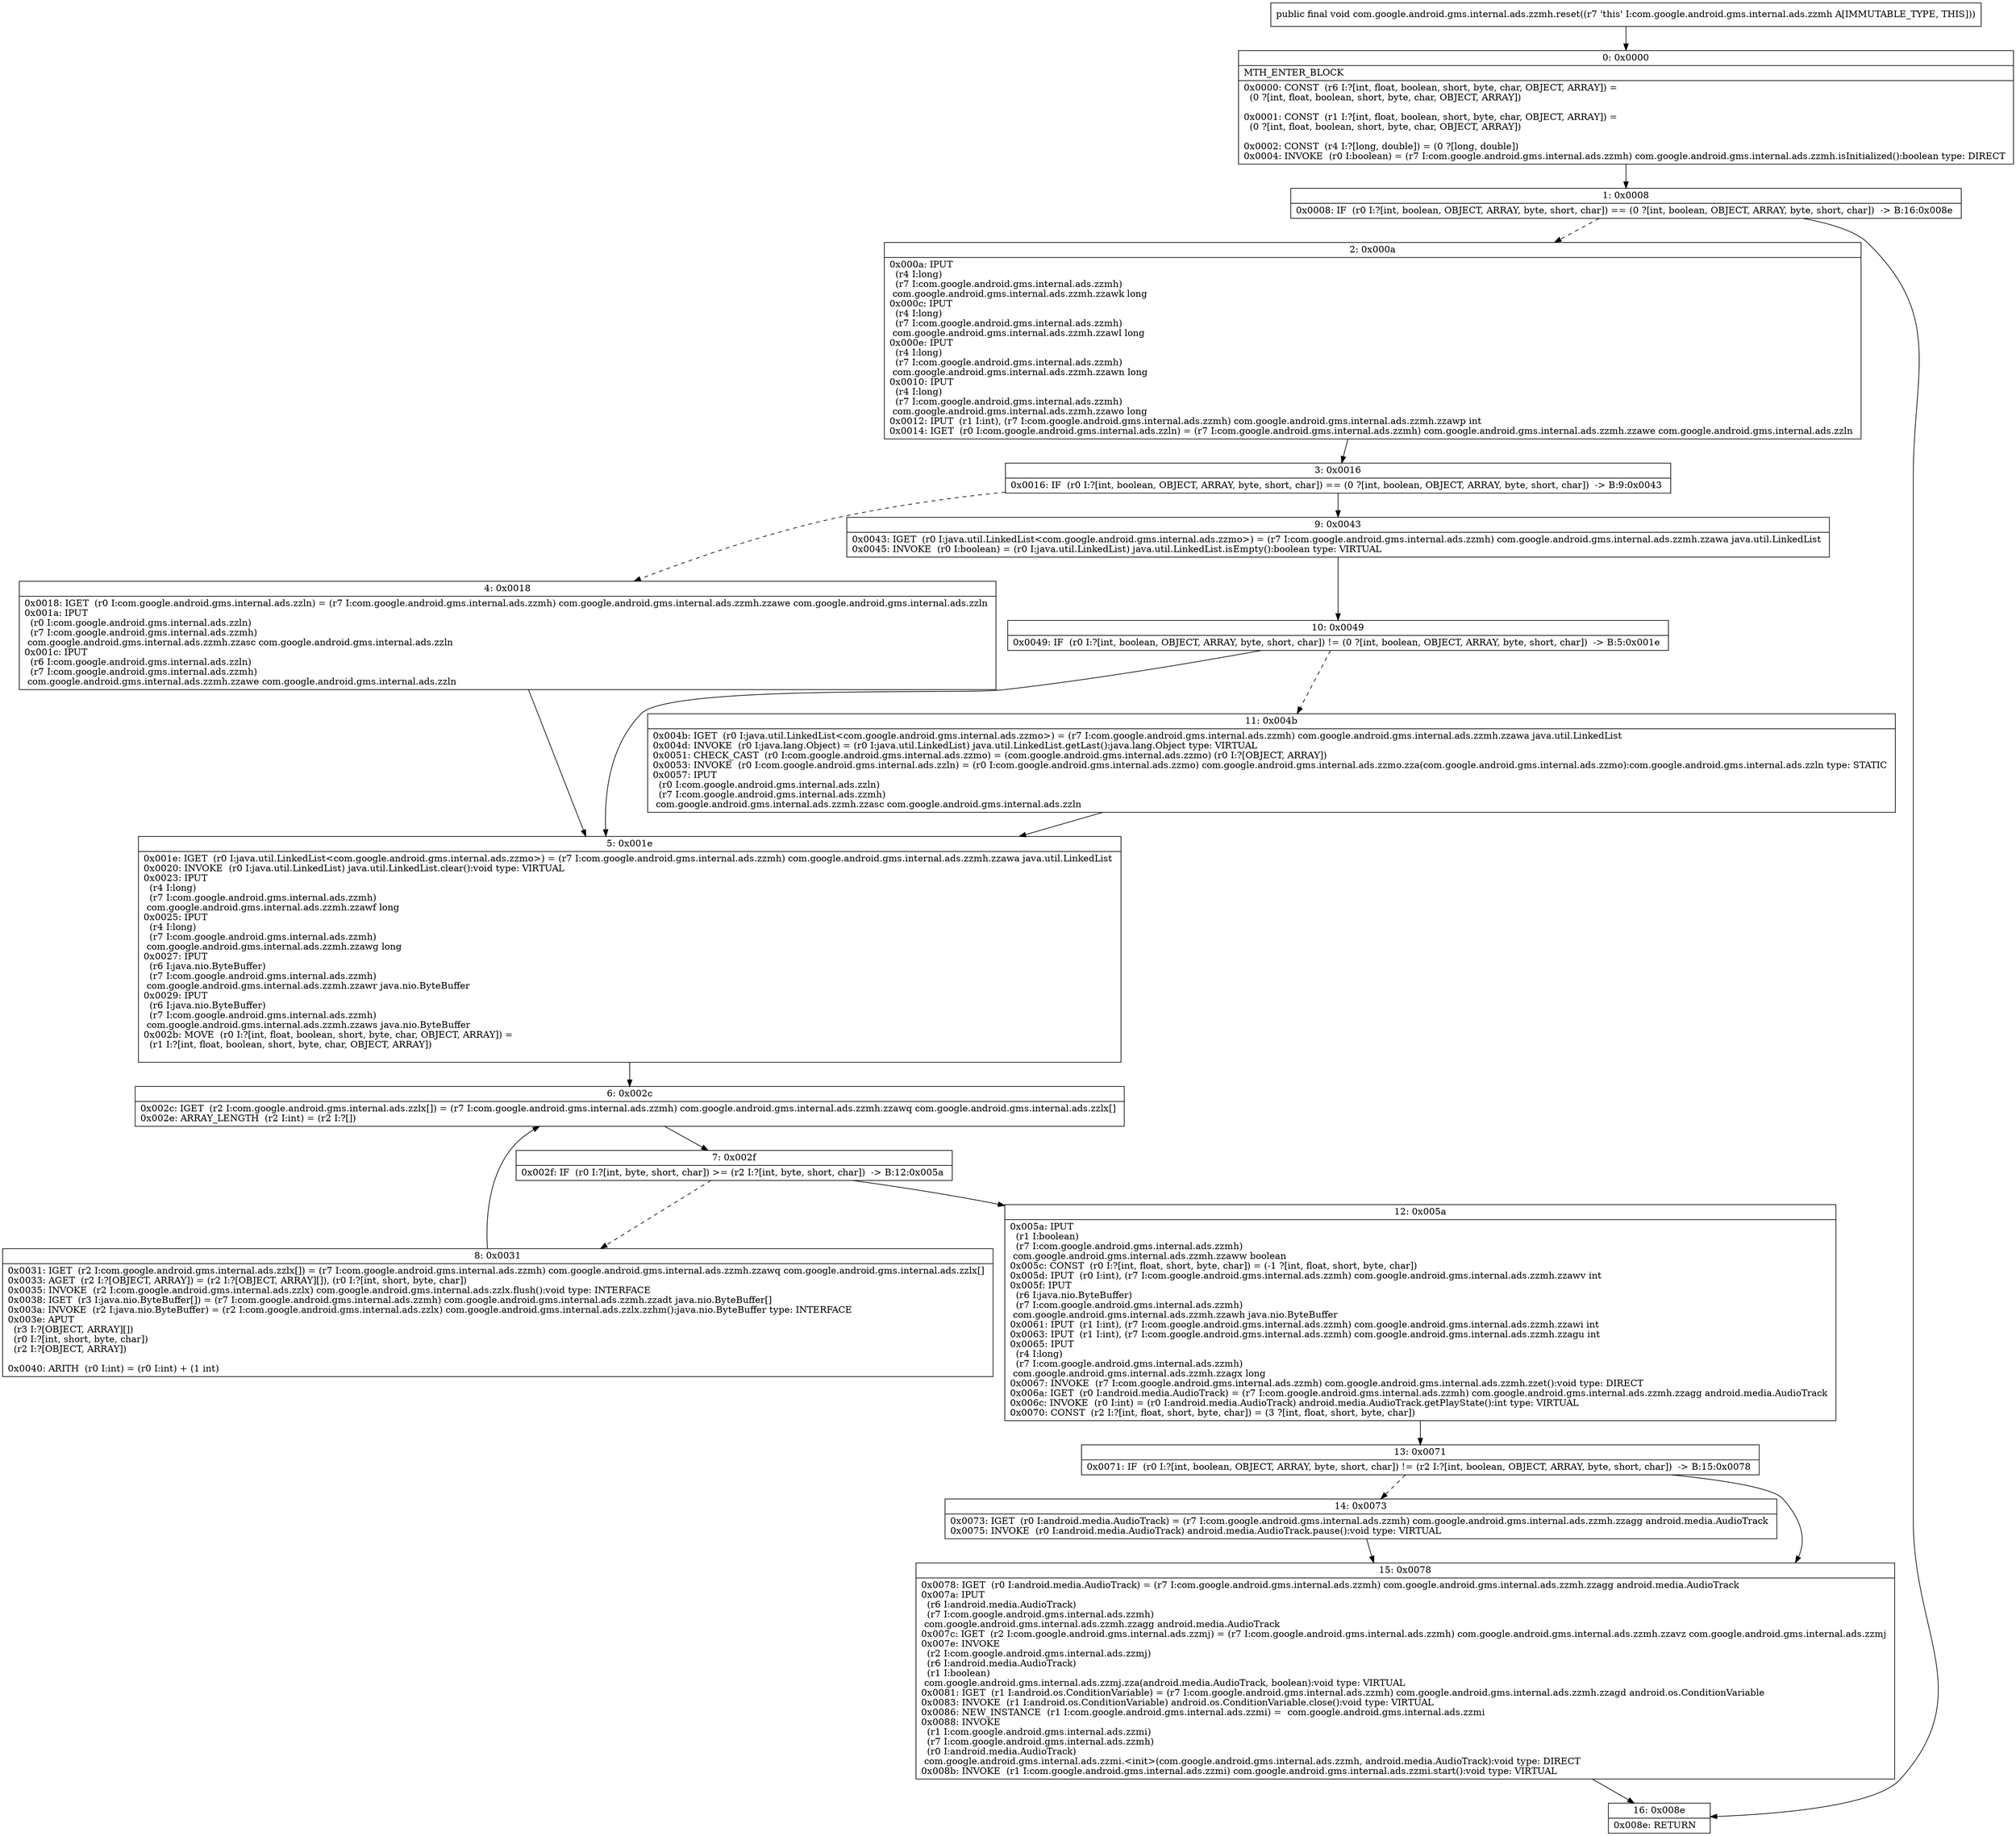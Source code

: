 digraph "CFG forcom.google.android.gms.internal.ads.zzmh.reset()V" {
Node_0 [shape=record,label="{0\:\ 0x0000|MTH_ENTER_BLOCK\l|0x0000: CONST  (r6 I:?[int, float, boolean, short, byte, char, OBJECT, ARRAY]) = \l  (0 ?[int, float, boolean, short, byte, char, OBJECT, ARRAY])\l \l0x0001: CONST  (r1 I:?[int, float, boolean, short, byte, char, OBJECT, ARRAY]) = \l  (0 ?[int, float, boolean, short, byte, char, OBJECT, ARRAY])\l \l0x0002: CONST  (r4 I:?[long, double]) = (0 ?[long, double]) \l0x0004: INVOKE  (r0 I:boolean) = (r7 I:com.google.android.gms.internal.ads.zzmh) com.google.android.gms.internal.ads.zzmh.isInitialized():boolean type: DIRECT \l}"];
Node_1 [shape=record,label="{1\:\ 0x0008|0x0008: IF  (r0 I:?[int, boolean, OBJECT, ARRAY, byte, short, char]) == (0 ?[int, boolean, OBJECT, ARRAY, byte, short, char])  \-\> B:16:0x008e \l}"];
Node_2 [shape=record,label="{2\:\ 0x000a|0x000a: IPUT  \l  (r4 I:long)\l  (r7 I:com.google.android.gms.internal.ads.zzmh)\l com.google.android.gms.internal.ads.zzmh.zzawk long \l0x000c: IPUT  \l  (r4 I:long)\l  (r7 I:com.google.android.gms.internal.ads.zzmh)\l com.google.android.gms.internal.ads.zzmh.zzawl long \l0x000e: IPUT  \l  (r4 I:long)\l  (r7 I:com.google.android.gms.internal.ads.zzmh)\l com.google.android.gms.internal.ads.zzmh.zzawn long \l0x0010: IPUT  \l  (r4 I:long)\l  (r7 I:com.google.android.gms.internal.ads.zzmh)\l com.google.android.gms.internal.ads.zzmh.zzawo long \l0x0012: IPUT  (r1 I:int), (r7 I:com.google.android.gms.internal.ads.zzmh) com.google.android.gms.internal.ads.zzmh.zzawp int \l0x0014: IGET  (r0 I:com.google.android.gms.internal.ads.zzln) = (r7 I:com.google.android.gms.internal.ads.zzmh) com.google.android.gms.internal.ads.zzmh.zzawe com.google.android.gms.internal.ads.zzln \l}"];
Node_3 [shape=record,label="{3\:\ 0x0016|0x0016: IF  (r0 I:?[int, boolean, OBJECT, ARRAY, byte, short, char]) == (0 ?[int, boolean, OBJECT, ARRAY, byte, short, char])  \-\> B:9:0x0043 \l}"];
Node_4 [shape=record,label="{4\:\ 0x0018|0x0018: IGET  (r0 I:com.google.android.gms.internal.ads.zzln) = (r7 I:com.google.android.gms.internal.ads.zzmh) com.google.android.gms.internal.ads.zzmh.zzawe com.google.android.gms.internal.ads.zzln \l0x001a: IPUT  \l  (r0 I:com.google.android.gms.internal.ads.zzln)\l  (r7 I:com.google.android.gms.internal.ads.zzmh)\l com.google.android.gms.internal.ads.zzmh.zzasc com.google.android.gms.internal.ads.zzln \l0x001c: IPUT  \l  (r6 I:com.google.android.gms.internal.ads.zzln)\l  (r7 I:com.google.android.gms.internal.ads.zzmh)\l com.google.android.gms.internal.ads.zzmh.zzawe com.google.android.gms.internal.ads.zzln \l}"];
Node_5 [shape=record,label="{5\:\ 0x001e|0x001e: IGET  (r0 I:java.util.LinkedList\<com.google.android.gms.internal.ads.zzmo\>) = (r7 I:com.google.android.gms.internal.ads.zzmh) com.google.android.gms.internal.ads.zzmh.zzawa java.util.LinkedList \l0x0020: INVOKE  (r0 I:java.util.LinkedList) java.util.LinkedList.clear():void type: VIRTUAL \l0x0023: IPUT  \l  (r4 I:long)\l  (r7 I:com.google.android.gms.internal.ads.zzmh)\l com.google.android.gms.internal.ads.zzmh.zzawf long \l0x0025: IPUT  \l  (r4 I:long)\l  (r7 I:com.google.android.gms.internal.ads.zzmh)\l com.google.android.gms.internal.ads.zzmh.zzawg long \l0x0027: IPUT  \l  (r6 I:java.nio.ByteBuffer)\l  (r7 I:com.google.android.gms.internal.ads.zzmh)\l com.google.android.gms.internal.ads.zzmh.zzawr java.nio.ByteBuffer \l0x0029: IPUT  \l  (r6 I:java.nio.ByteBuffer)\l  (r7 I:com.google.android.gms.internal.ads.zzmh)\l com.google.android.gms.internal.ads.zzmh.zzaws java.nio.ByteBuffer \l0x002b: MOVE  (r0 I:?[int, float, boolean, short, byte, char, OBJECT, ARRAY]) = \l  (r1 I:?[int, float, boolean, short, byte, char, OBJECT, ARRAY])\l \l}"];
Node_6 [shape=record,label="{6\:\ 0x002c|0x002c: IGET  (r2 I:com.google.android.gms.internal.ads.zzlx[]) = (r7 I:com.google.android.gms.internal.ads.zzmh) com.google.android.gms.internal.ads.zzmh.zzawq com.google.android.gms.internal.ads.zzlx[] \l0x002e: ARRAY_LENGTH  (r2 I:int) = (r2 I:?[]) \l}"];
Node_7 [shape=record,label="{7\:\ 0x002f|0x002f: IF  (r0 I:?[int, byte, short, char]) \>= (r2 I:?[int, byte, short, char])  \-\> B:12:0x005a \l}"];
Node_8 [shape=record,label="{8\:\ 0x0031|0x0031: IGET  (r2 I:com.google.android.gms.internal.ads.zzlx[]) = (r7 I:com.google.android.gms.internal.ads.zzmh) com.google.android.gms.internal.ads.zzmh.zzawq com.google.android.gms.internal.ads.zzlx[] \l0x0033: AGET  (r2 I:?[OBJECT, ARRAY]) = (r2 I:?[OBJECT, ARRAY][]), (r0 I:?[int, short, byte, char]) \l0x0035: INVOKE  (r2 I:com.google.android.gms.internal.ads.zzlx) com.google.android.gms.internal.ads.zzlx.flush():void type: INTERFACE \l0x0038: IGET  (r3 I:java.nio.ByteBuffer[]) = (r7 I:com.google.android.gms.internal.ads.zzmh) com.google.android.gms.internal.ads.zzmh.zzadt java.nio.ByteBuffer[] \l0x003a: INVOKE  (r2 I:java.nio.ByteBuffer) = (r2 I:com.google.android.gms.internal.ads.zzlx) com.google.android.gms.internal.ads.zzlx.zzhm():java.nio.ByteBuffer type: INTERFACE \l0x003e: APUT  \l  (r3 I:?[OBJECT, ARRAY][])\l  (r0 I:?[int, short, byte, char])\l  (r2 I:?[OBJECT, ARRAY])\l \l0x0040: ARITH  (r0 I:int) = (r0 I:int) + (1 int) \l}"];
Node_9 [shape=record,label="{9\:\ 0x0043|0x0043: IGET  (r0 I:java.util.LinkedList\<com.google.android.gms.internal.ads.zzmo\>) = (r7 I:com.google.android.gms.internal.ads.zzmh) com.google.android.gms.internal.ads.zzmh.zzawa java.util.LinkedList \l0x0045: INVOKE  (r0 I:boolean) = (r0 I:java.util.LinkedList) java.util.LinkedList.isEmpty():boolean type: VIRTUAL \l}"];
Node_10 [shape=record,label="{10\:\ 0x0049|0x0049: IF  (r0 I:?[int, boolean, OBJECT, ARRAY, byte, short, char]) != (0 ?[int, boolean, OBJECT, ARRAY, byte, short, char])  \-\> B:5:0x001e \l}"];
Node_11 [shape=record,label="{11\:\ 0x004b|0x004b: IGET  (r0 I:java.util.LinkedList\<com.google.android.gms.internal.ads.zzmo\>) = (r7 I:com.google.android.gms.internal.ads.zzmh) com.google.android.gms.internal.ads.zzmh.zzawa java.util.LinkedList \l0x004d: INVOKE  (r0 I:java.lang.Object) = (r0 I:java.util.LinkedList) java.util.LinkedList.getLast():java.lang.Object type: VIRTUAL \l0x0051: CHECK_CAST  (r0 I:com.google.android.gms.internal.ads.zzmo) = (com.google.android.gms.internal.ads.zzmo) (r0 I:?[OBJECT, ARRAY]) \l0x0053: INVOKE  (r0 I:com.google.android.gms.internal.ads.zzln) = (r0 I:com.google.android.gms.internal.ads.zzmo) com.google.android.gms.internal.ads.zzmo.zza(com.google.android.gms.internal.ads.zzmo):com.google.android.gms.internal.ads.zzln type: STATIC \l0x0057: IPUT  \l  (r0 I:com.google.android.gms.internal.ads.zzln)\l  (r7 I:com.google.android.gms.internal.ads.zzmh)\l com.google.android.gms.internal.ads.zzmh.zzasc com.google.android.gms.internal.ads.zzln \l}"];
Node_12 [shape=record,label="{12\:\ 0x005a|0x005a: IPUT  \l  (r1 I:boolean)\l  (r7 I:com.google.android.gms.internal.ads.zzmh)\l com.google.android.gms.internal.ads.zzmh.zzaww boolean \l0x005c: CONST  (r0 I:?[int, float, short, byte, char]) = (\-1 ?[int, float, short, byte, char]) \l0x005d: IPUT  (r0 I:int), (r7 I:com.google.android.gms.internal.ads.zzmh) com.google.android.gms.internal.ads.zzmh.zzawv int \l0x005f: IPUT  \l  (r6 I:java.nio.ByteBuffer)\l  (r7 I:com.google.android.gms.internal.ads.zzmh)\l com.google.android.gms.internal.ads.zzmh.zzawh java.nio.ByteBuffer \l0x0061: IPUT  (r1 I:int), (r7 I:com.google.android.gms.internal.ads.zzmh) com.google.android.gms.internal.ads.zzmh.zzawi int \l0x0063: IPUT  (r1 I:int), (r7 I:com.google.android.gms.internal.ads.zzmh) com.google.android.gms.internal.ads.zzmh.zzagu int \l0x0065: IPUT  \l  (r4 I:long)\l  (r7 I:com.google.android.gms.internal.ads.zzmh)\l com.google.android.gms.internal.ads.zzmh.zzagx long \l0x0067: INVOKE  (r7 I:com.google.android.gms.internal.ads.zzmh) com.google.android.gms.internal.ads.zzmh.zzet():void type: DIRECT \l0x006a: IGET  (r0 I:android.media.AudioTrack) = (r7 I:com.google.android.gms.internal.ads.zzmh) com.google.android.gms.internal.ads.zzmh.zzagg android.media.AudioTrack \l0x006c: INVOKE  (r0 I:int) = (r0 I:android.media.AudioTrack) android.media.AudioTrack.getPlayState():int type: VIRTUAL \l0x0070: CONST  (r2 I:?[int, float, short, byte, char]) = (3 ?[int, float, short, byte, char]) \l}"];
Node_13 [shape=record,label="{13\:\ 0x0071|0x0071: IF  (r0 I:?[int, boolean, OBJECT, ARRAY, byte, short, char]) != (r2 I:?[int, boolean, OBJECT, ARRAY, byte, short, char])  \-\> B:15:0x0078 \l}"];
Node_14 [shape=record,label="{14\:\ 0x0073|0x0073: IGET  (r0 I:android.media.AudioTrack) = (r7 I:com.google.android.gms.internal.ads.zzmh) com.google.android.gms.internal.ads.zzmh.zzagg android.media.AudioTrack \l0x0075: INVOKE  (r0 I:android.media.AudioTrack) android.media.AudioTrack.pause():void type: VIRTUAL \l}"];
Node_15 [shape=record,label="{15\:\ 0x0078|0x0078: IGET  (r0 I:android.media.AudioTrack) = (r7 I:com.google.android.gms.internal.ads.zzmh) com.google.android.gms.internal.ads.zzmh.zzagg android.media.AudioTrack \l0x007a: IPUT  \l  (r6 I:android.media.AudioTrack)\l  (r7 I:com.google.android.gms.internal.ads.zzmh)\l com.google.android.gms.internal.ads.zzmh.zzagg android.media.AudioTrack \l0x007c: IGET  (r2 I:com.google.android.gms.internal.ads.zzmj) = (r7 I:com.google.android.gms.internal.ads.zzmh) com.google.android.gms.internal.ads.zzmh.zzavz com.google.android.gms.internal.ads.zzmj \l0x007e: INVOKE  \l  (r2 I:com.google.android.gms.internal.ads.zzmj)\l  (r6 I:android.media.AudioTrack)\l  (r1 I:boolean)\l com.google.android.gms.internal.ads.zzmj.zza(android.media.AudioTrack, boolean):void type: VIRTUAL \l0x0081: IGET  (r1 I:android.os.ConditionVariable) = (r7 I:com.google.android.gms.internal.ads.zzmh) com.google.android.gms.internal.ads.zzmh.zzagd android.os.ConditionVariable \l0x0083: INVOKE  (r1 I:android.os.ConditionVariable) android.os.ConditionVariable.close():void type: VIRTUAL \l0x0086: NEW_INSTANCE  (r1 I:com.google.android.gms.internal.ads.zzmi) =  com.google.android.gms.internal.ads.zzmi \l0x0088: INVOKE  \l  (r1 I:com.google.android.gms.internal.ads.zzmi)\l  (r7 I:com.google.android.gms.internal.ads.zzmh)\l  (r0 I:android.media.AudioTrack)\l com.google.android.gms.internal.ads.zzmi.\<init\>(com.google.android.gms.internal.ads.zzmh, android.media.AudioTrack):void type: DIRECT \l0x008b: INVOKE  (r1 I:com.google.android.gms.internal.ads.zzmi) com.google.android.gms.internal.ads.zzmi.start():void type: VIRTUAL \l}"];
Node_16 [shape=record,label="{16\:\ 0x008e|0x008e: RETURN   \l}"];
MethodNode[shape=record,label="{public final void com.google.android.gms.internal.ads.zzmh.reset((r7 'this' I:com.google.android.gms.internal.ads.zzmh A[IMMUTABLE_TYPE, THIS])) }"];
MethodNode -> Node_0;
Node_0 -> Node_1;
Node_1 -> Node_2[style=dashed];
Node_1 -> Node_16;
Node_2 -> Node_3;
Node_3 -> Node_4[style=dashed];
Node_3 -> Node_9;
Node_4 -> Node_5;
Node_5 -> Node_6;
Node_6 -> Node_7;
Node_7 -> Node_8[style=dashed];
Node_7 -> Node_12;
Node_8 -> Node_6;
Node_9 -> Node_10;
Node_10 -> Node_5;
Node_10 -> Node_11[style=dashed];
Node_11 -> Node_5;
Node_12 -> Node_13;
Node_13 -> Node_14[style=dashed];
Node_13 -> Node_15;
Node_14 -> Node_15;
Node_15 -> Node_16;
}

